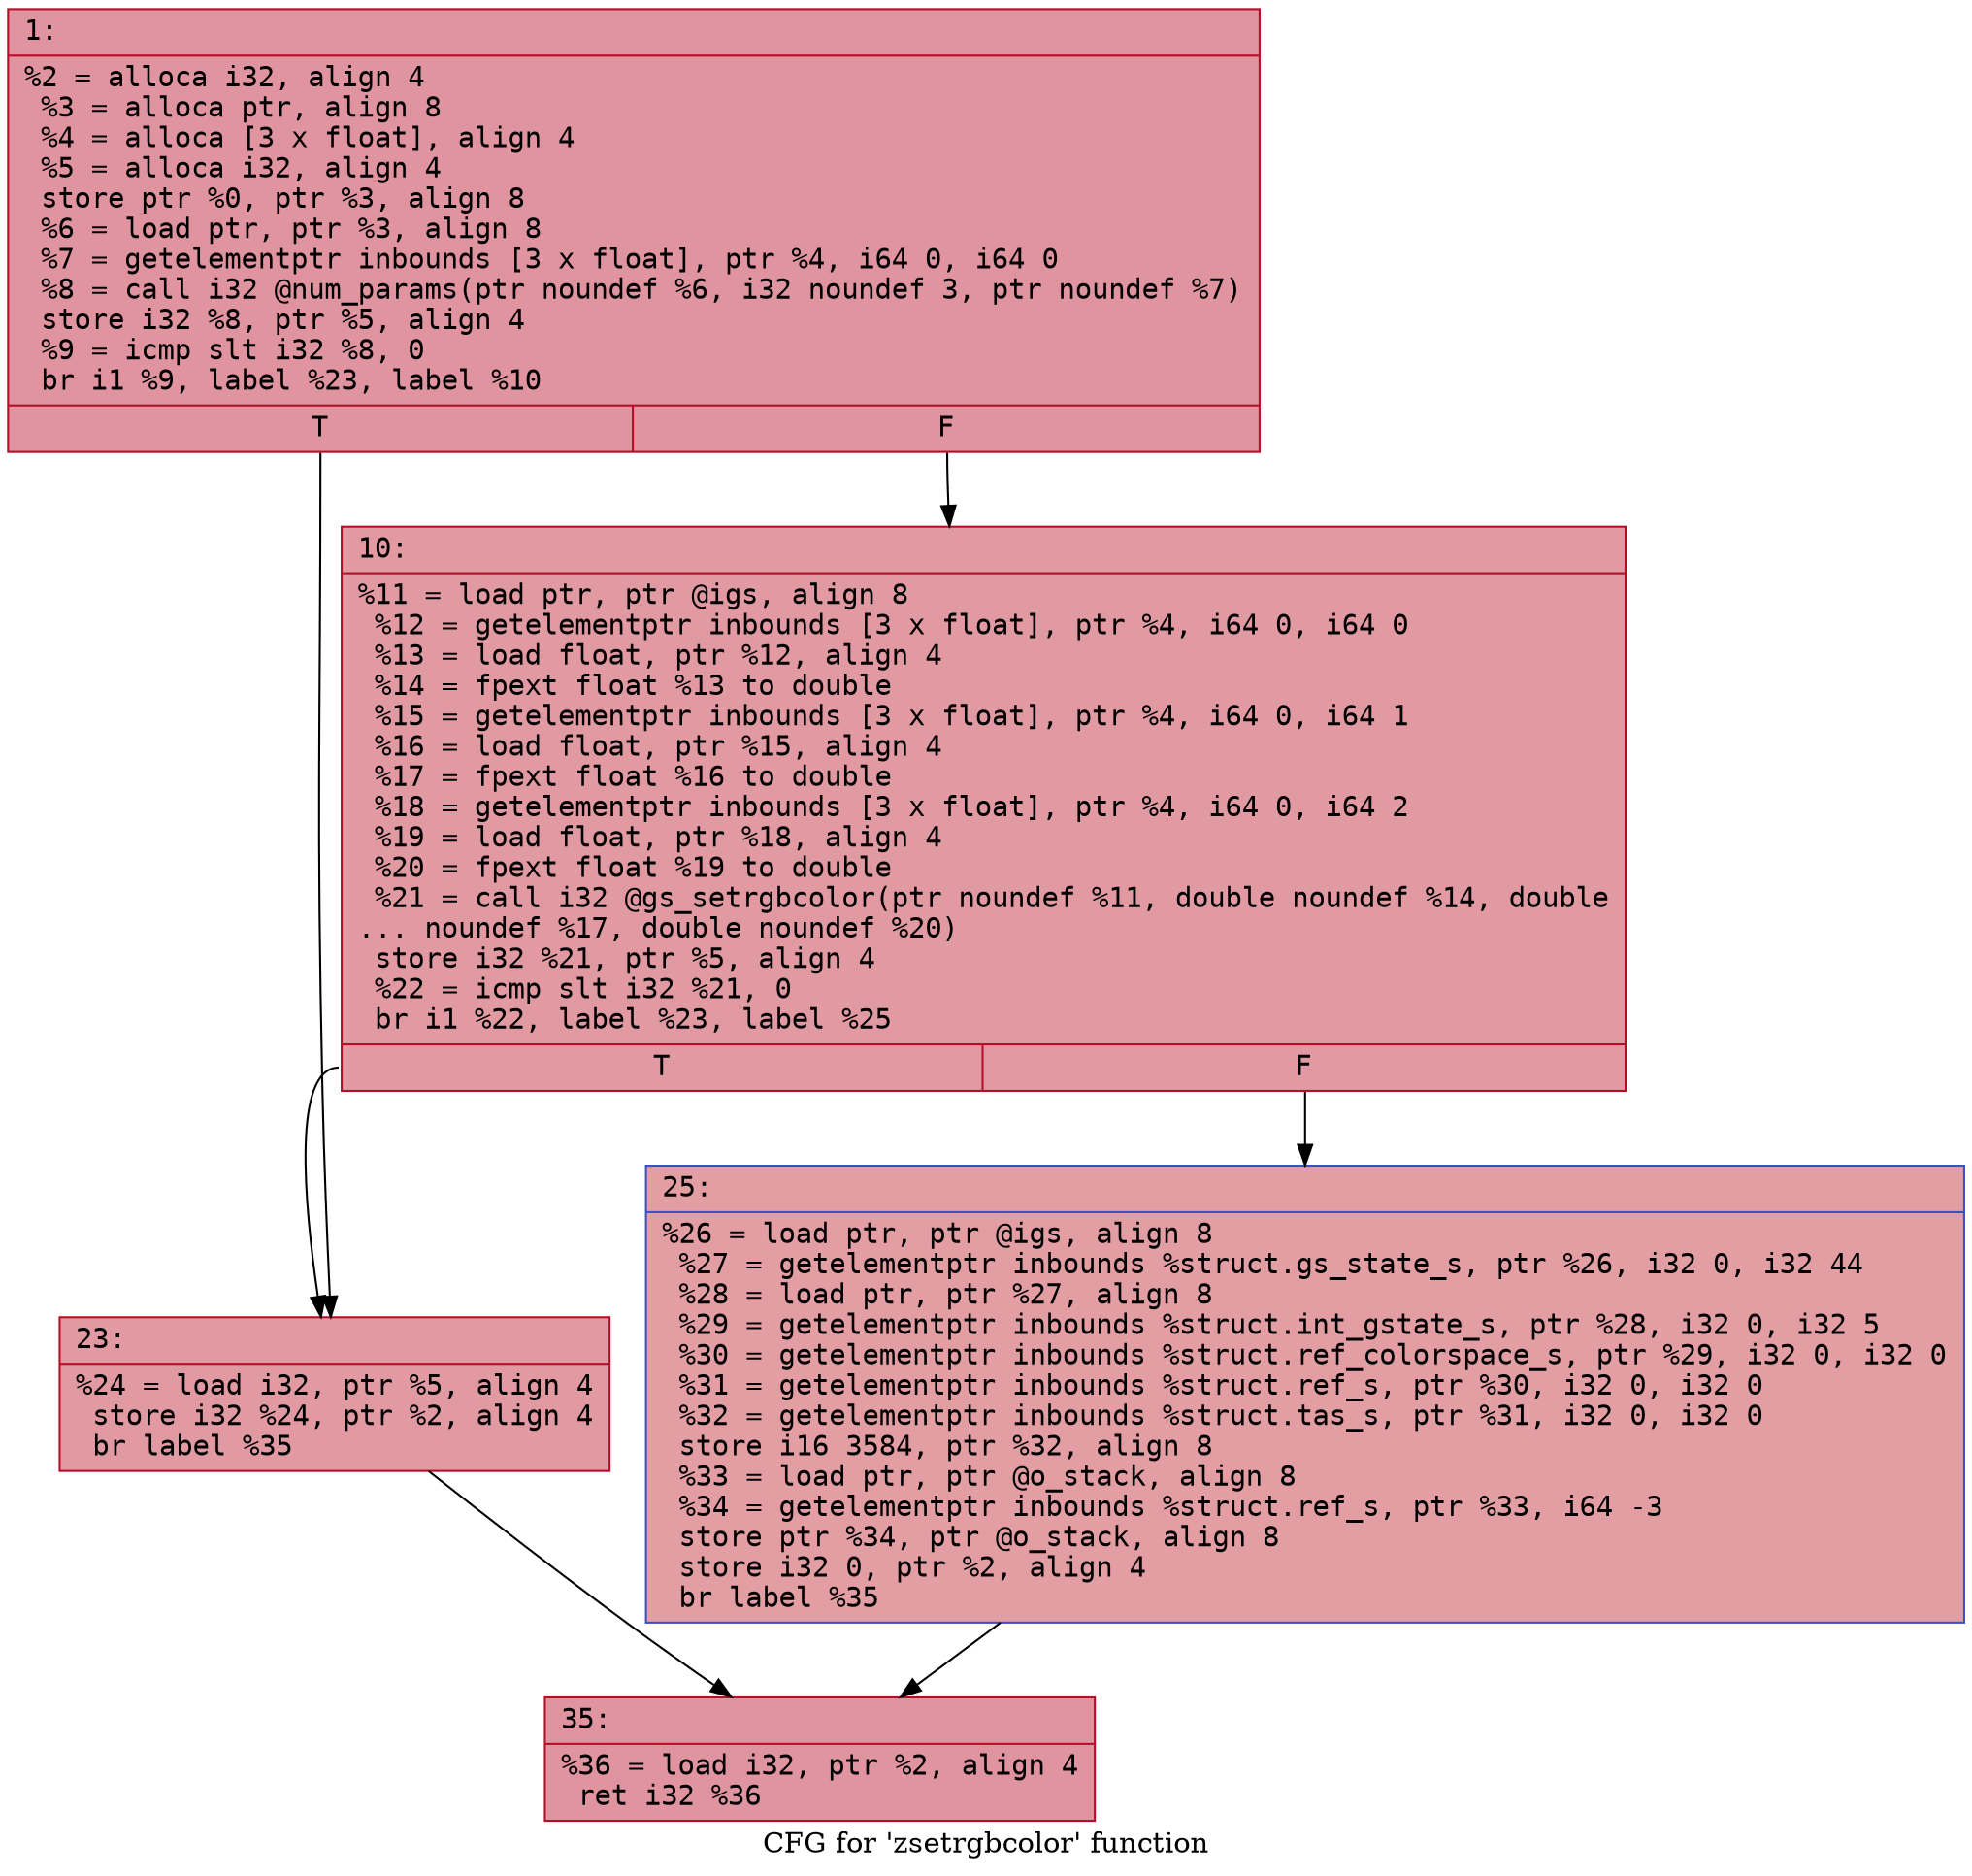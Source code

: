 digraph "CFG for 'zsetrgbcolor' function" {
	label="CFG for 'zsetrgbcolor' function";

	Node0x60000189f840 [shape=record,color="#b70d28ff", style=filled, fillcolor="#b70d2870" fontname="Courier",label="{1:\l|  %2 = alloca i32, align 4\l  %3 = alloca ptr, align 8\l  %4 = alloca [3 x float], align 4\l  %5 = alloca i32, align 4\l  store ptr %0, ptr %3, align 8\l  %6 = load ptr, ptr %3, align 8\l  %7 = getelementptr inbounds [3 x float], ptr %4, i64 0, i64 0\l  %8 = call i32 @num_params(ptr noundef %6, i32 noundef 3, ptr noundef %7)\l  store i32 %8, ptr %5, align 4\l  %9 = icmp slt i32 %8, 0\l  br i1 %9, label %23, label %10\l|{<s0>T|<s1>F}}"];
	Node0x60000189f840:s0 -> Node0x60000189f8e0[tooltip="1 -> 23\nProbability 37.50%" ];
	Node0x60000189f840:s1 -> Node0x60000189f890[tooltip="1 -> 10\nProbability 62.50%" ];
	Node0x60000189f890 [shape=record,color="#b70d28ff", style=filled, fillcolor="#bb1b2c70" fontname="Courier",label="{10:\l|  %11 = load ptr, ptr @igs, align 8\l  %12 = getelementptr inbounds [3 x float], ptr %4, i64 0, i64 0\l  %13 = load float, ptr %12, align 4\l  %14 = fpext float %13 to double\l  %15 = getelementptr inbounds [3 x float], ptr %4, i64 0, i64 1\l  %16 = load float, ptr %15, align 4\l  %17 = fpext float %16 to double\l  %18 = getelementptr inbounds [3 x float], ptr %4, i64 0, i64 2\l  %19 = load float, ptr %18, align 4\l  %20 = fpext float %19 to double\l  %21 = call i32 @gs_setrgbcolor(ptr noundef %11, double noundef %14, double\l... noundef %17, double noundef %20)\l  store i32 %21, ptr %5, align 4\l  %22 = icmp slt i32 %21, 0\l  br i1 %22, label %23, label %25\l|{<s0>T|<s1>F}}"];
	Node0x60000189f890:s0 -> Node0x60000189f8e0[tooltip="10 -> 23\nProbability 37.50%" ];
	Node0x60000189f890:s1 -> Node0x60000189f930[tooltip="10 -> 25\nProbability 62.50%" ];
	Node0x60000189f8e0 [shape=record,color="#b70d28ff", style=filled, fillcolor="#bb1b2c70" fontname="Courier",label="{23:\l|  %24 = load i32, ptr %5, align 4\l  store i32 %24, ptr %2, align 4\l  br label %35\l}"];
	Node0x60000189f8e0 -> Node0x60000189f980[tooltip="23 -> 35\nProbability 100.00%" ];
	Node0x60000189f930 [shape=record,color="#3d50c3ff", style=filled, fillcolor="#be242e70" fontname="Courier",label="{25:\l|  %26 = load ptr, ptr @igs, align 8\l  %27 = getelementptr inbounds %struct.gs_state_s, ptr %26, i32 0, i32 44\l  %28 = load ptr, ptr %27, align 8\l  %29 = getelementptr inbounds %struct.int_gstate_s, ptr %28, i32 0, i32 5\l  %30 = getelementptr inbounds %struct.ref_colorspace_s, ptr %29, i32 0, i32 0\l  %31 = getelementptr inbounds %struct.ref_s, ptr %30, i32 0, i32 0\l  %32 = getelementptr inbounds %struct.tas_s, ptr %31, i32 0, i32 0\l  store i16 3584, ptr %32, align 8\l  %33 = load ptr, ptr @o_stack, align 8\l  %34 = getelementptr inbounds %struct.ref_s, ptr %33, i64 -3\l  store ptr %34, ptr @o_stack, align 8\l  store i32 0, ptr %2, align 4\l  br label %35\l}"];
	Node0x60000189f930 -> Node0x60000189f980[tooltip="25 -> 35\nProbability 100.00%" ];
	Node0x60000189f980 [shape=record,color="#b70d28ff", style=filled, fillcolor="#b70d2870" fontname="Courier",label="{35:\l|  %36 = load i32, ptr %2, align 4\l  ret i32 %36\l}"];
}

